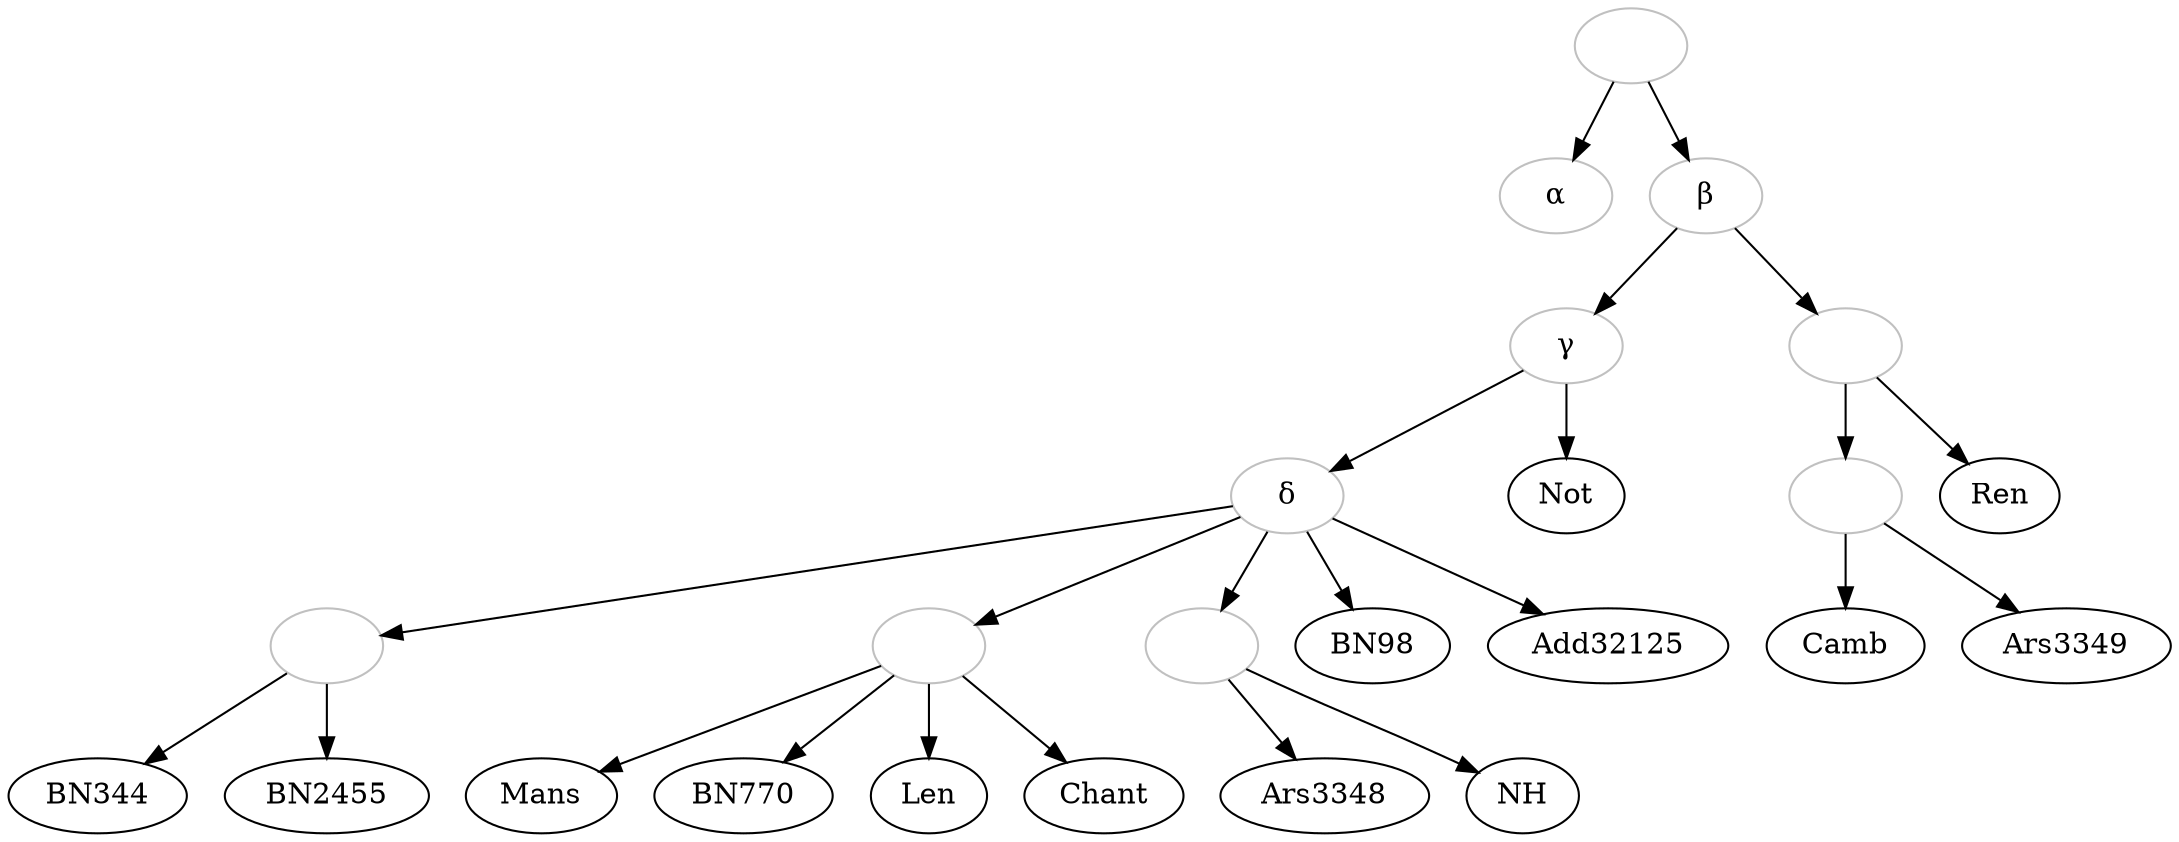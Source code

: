 digraph {
    omega[color="grey",label=""];
    alpha[color="grey",label="α"];
    beta[color="grey",label="β"];
    gamma[color="grey",label="γ"];
    delta[color="grey",label="δ"];
    1[color="grey",label=""];
    2[color="grey",label=""];
    3[color="grey",label=""];
    4[color="grey",label=""];
    5[color="grey",label=""];

    omega->alpha;
    omega->beta;
    beta->1;
    1->Ren;
    1->2;
    2->Camb;
    2->Ars3349;
    beta->gamma;
    gamma->Not;
    gamma->delta;
    delta->3;
    3->BN344;
    3->BN2455;
    delta->BN98;
    delta->Add32125;
    delta->4;
    4->Mans;
    4->BN770;
    4->Len;
    4->Chant;
    delta->5;
    5->Ars3348;
    5->NH;

}
